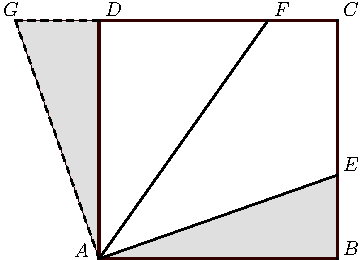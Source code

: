 import graph; size(6cm); real lsf=0.5; pen dps=linewidth(0.7)+fontsize(10); defaultpen(dps); pen ds=black; real xmin=-1.6969503698465664,xmax=2.5653999062674484,ymin=-1.5256927120368897,ymax=1.4368654279709858; 
pen eaevev=rgb(0.75,0.75,0.75)+opacity(0.5), ttqqqq=rgb(0.2,0.,0.); 
pair A=(0.,0.), B=(1.,0.), C=(1.,1.), D=(0.,1.), F=(0.7085438389523024,1.), G=(-0.3514007185631994,1.); 
filldraw(A--B--C--D--cycle,white,linewidth(1.2)+ttqqqq); filldraw(A--B--(1.,0.3514007185631994)--cycle,eaevev,linewidth(0.)+ttqqqq); filldraw(A--D--G--cycle,eaevev,linewidth(0.)+ttqqqq); 
draw(A--B,linewidth(1.2)+ttqqqq); draw(B--C,linewidth(1.2)+ttqqqq); draw(C--D,linewidth(1.2)+ttqqqq); draw(D--A,linewidth(1.2)+ttqqqq); draw(A--(1.,0.3514007185631994),linewidth(0.8)); draw(A--F,linewidth(0.8)); draw(D--G,linewidth(0.8)+linetype("4 4")); draw(G--A,linewidth(0.8)+linetype("4 4")); 
dot(A,linewidth(1.pt)+ds); label("$A$",(-0.11369292746196068,-0.0012024672953809437),NE*lsf); dot(B,linewidth(1.pt)+ds); label("$B$",(1.013254509693894,0.005711320662630435),NE*lsf); dot(C,linewidth(1.pt)+ds); label("$C$",(1.013254509693894,1.0082105745742804),NE*lsf); dot(D,linewidth(1.pt)+ds); label("$D$",(0.014212149761249836,1.0082105745742804),NE*lsf); dot((1.,0.3514007185631994),linewidth(1.pt)+ds); label("$E$",(1.013254509693894,0.3583145065212108),NE*lsf); dot(F,linewidth(1.pt)+ds); label("$F$",(0.7228754154574162,1.0082105745742804),NE*lsf); dot(G,linewidth(1.pt)+ds); label("$G$",(-0.41444270363545566,1.0082105745742804),NE*lsf); 
clip((xmin,ymin)--(xmin,ymax)--(xmax,ymax)--(xmax,ymin)--cycle); 